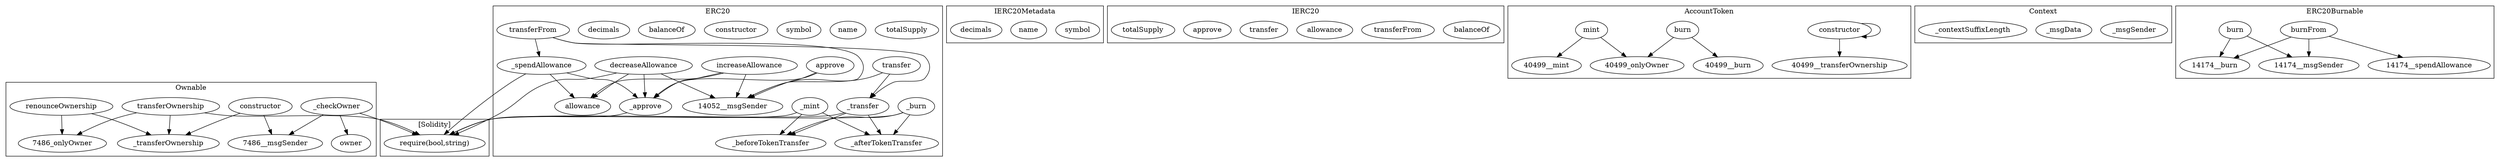 strict digraph {
subgraph cluster_7486_Ownable {
label = "Ownable"
"7486_constructor" [label="constructor"]
"7486__transferOwnership" [label="_transferOwnership"]
"7486_renounceOwnership" [label="renounceOwnership"]
"7486__checkOwner" [label="_checkOwner"]
"7486_owner" [label="owner"]
"7486_transferOwnership" [label="transferOwnership"]
"7486__checkOwner" -> "7486_owner"
"7486__checkOwner" -> "7486__msgSender"
"7486_constructor" -> "7486__msgSender"
"7486_transferOwnership" -> "7486_onlyOwner"
"7486_renounceOwnership" -> "7486_onlyOwner"
"7486_constructor" -> "7486__transferOwnership"
"7486_transferOwnership" -> "7486__transferOwnership"
"7486_renounceOwnership" -> "7486__transferOwnership"
}subgraph cluster_15105_IERC20Metadata {
label = "IERC20Metadata"
"15105_symbol" [label="symbol"]
"15105_name" [label="name"]
"15105_decimals" [label="decimals"]
}subgraph cluster_14052_ERC20 {
label = "ERC20"
"14052_totalSupply" [label="totalSupply"]
"14052_name" [label="name"]
"14052_symbol" [label="symbol"]
"14052__transfer" [label="_transfer"]
"14052__mint" [label="_mint"]
"14052_approve" [label="approve"]
"14052_constructor" [label="constructor"]
"14052_increaseAllowance" [label="increaseAllowance"]
"14052__burn" [label="_burn"]
"14052_decreaseAllowance" [label="decreaseAllowance"]
"14052__spendAllowance" [label="_spendAllowance"]
"14052_balanceOf" [label="balanceOf"]
"14052_allowance" [label="allowance"]
"14052__approve" [label="_approve"]
"14052_decimals" [label="decimals"]
"14052__afterTokenTransfer" [label="_afterTokenTransfer"]
"14052_transferFrom" [label="transferFrom"]
"14052_transfer" [label="transfer"]
"14052__beforeTokenTransfer" [label="_beforeTokenTransfer"]
"14052_transferFrom" -> "14052__spendAllowance"
"14052_transferFrom" -> "14052__msgSender"
"14052_decreaseAllowance" -> "14052__msgSender"
"14052_approve" -> "14052__approve"
"14052_transferFrom" -> "14052__transfer"
"14052_increaseAllowance" -> "14052__approve"
"14052_increaseAllowance" -> "14052__msgSender"
"14052__burn" -> "14052__beforeTokenTransfer"
"14052__spendAllowance" -> "14052__approve"
"14052__transfer" -> "14052__beforeTokenTransfer"
"14052__transfer" -> "14052__afterTokenTransfer"
"14052__mint" -> "14052__beforeTokenTransfer"
"14052_transfer" -> "14052__transfer"
"14052_decreaseAllowance" -> "14052__approve"
"14052__spendAllowance" -> "14052_allowance"
"14052_approve" -> "14052__msgSender"
"14052__mint" -> "14052__afterTokenTransfer"
"14052_decreaseAllowance" -> "14052_allowance"
"14052_transfer" -> "14052__msgSender"
"14052_increaseAllowance" -> "14052_allowance"
"14052__burn" -> "14052__afterTokenTransfer"
}subgraph cluster_14130_IERC20 {
label = "IERC20"
"14130_balanceOf" [label="balanceOf"]
"14130_transferFrom" [label="transferFrom"]
"14130_allowance" [label="allowance"]
"14130_transfer" [label="transfer"]
"14130_approve" [label="approve"]
"14130_totalSupply" [label="totalSupply"]
}subgraph cluster_40499_AccountToken {
label = "AccountToken"
"40499_burn" [label="burn"]
"40499_constructor" [label="constructor"]
"40499_mint" [label="mint"]
"40499_mint" -> "40499__mint"
"40499_constructor" -> "40499_constructor"
"40499_constructor" -> "40499__transferOwnership"
"40499_burn" -> "40499__burn"
"40499_mint" -> "40499_onlyOwner"
"40499_burn" -> "40499_onlyOwner"
}subgraph cluster_17436_Context {
label = "Context"
"17436__msgSender" [label="_msgSender"]
"17436__msgData" [label="_msgData"]
"17436__contextSuffixLength" [label="_contextSuffixLength"]
}subgraph cluster_14174_ERC20Burnable {
label = "ERC20Burnable"
"14174_burnFrom" [label="burnFrom"]
"14174_burn" [label="burn"]
"14174_burn" -> "14174__burn"
"14174_burn" -> "14174__msgSender"
"14174_burnFrom" -> "14174__spendAllowance"
"14174_burnFrom" -> "14174__burn"
"14174_burnFrom" -> "14174__msgSender"
}subgraph cluster_solidity {
label = "[Solidity]"
"require(bool,string)" 
"14052__mint" -> "require(bool,string)"
"14052__approve" -> "require(bool,string)"
"14052__spendAllowance" -> "require(bool,string)"
"7486_transferOwnership" -> "require(bool,string)"
"14052__transfer" -> "require(bool,string)"
"14052__burn" -> "require(bool,string)"
"14052_decreaseAllowance" -> "require(bool,string)"
"7486__checkOwner" -> "require(bool,string)"
}
}